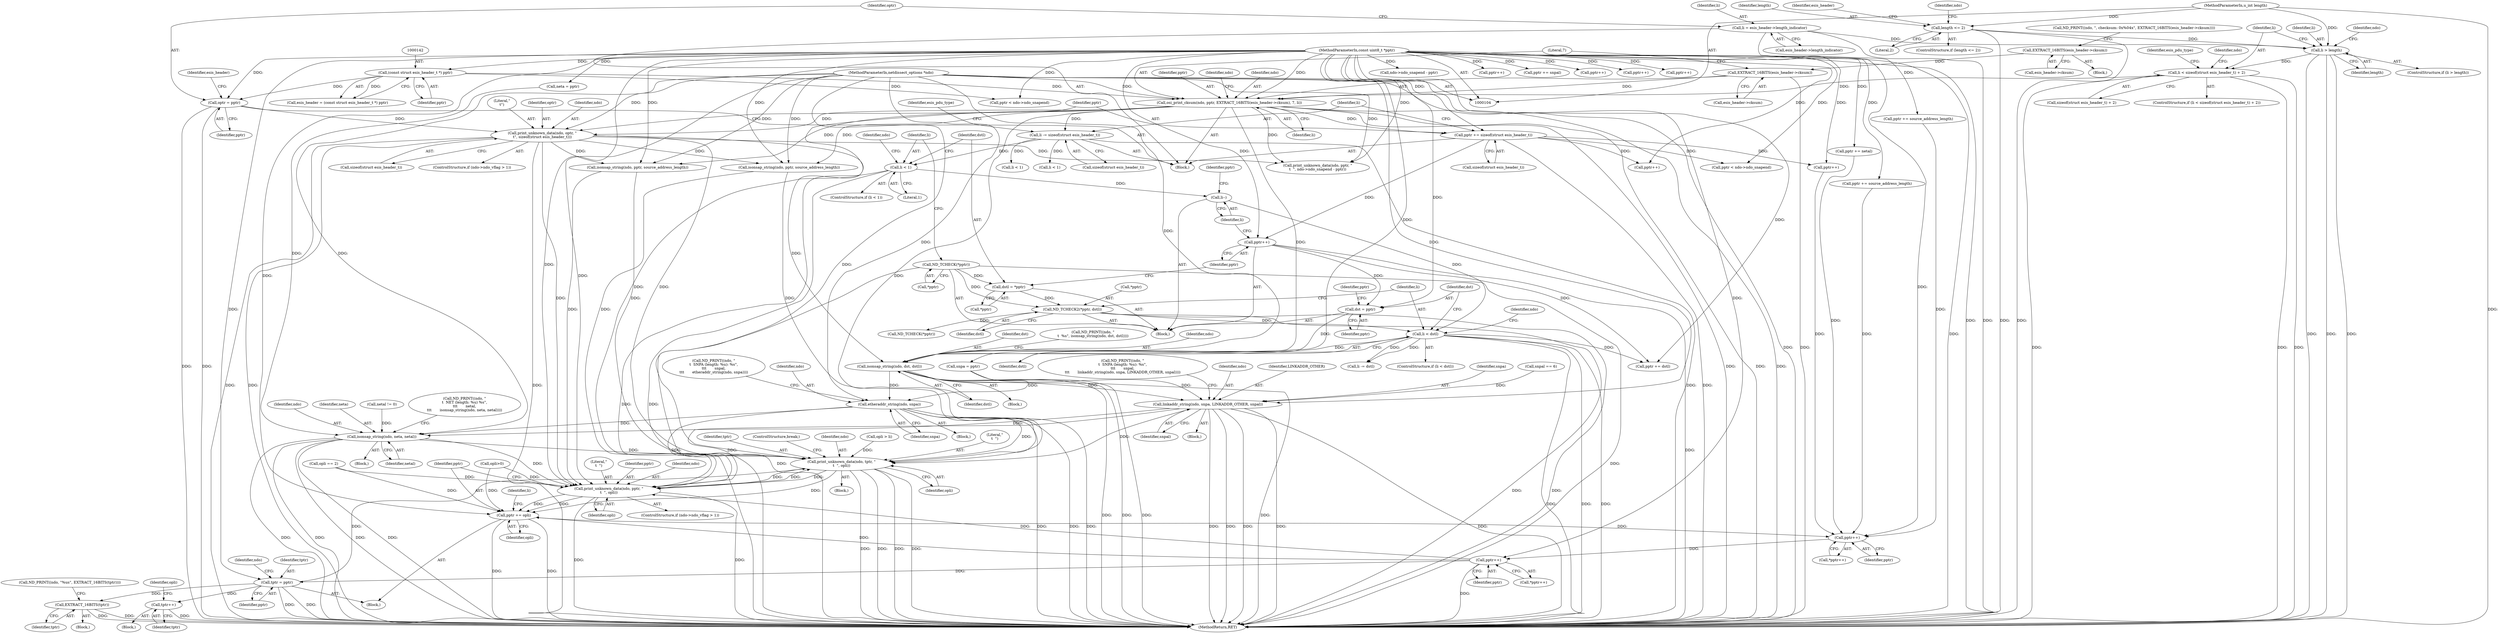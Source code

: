 digraph "0_tcpdump_c177cb3800a9a68d79b2812f0ffcb9479abd6eb8@pointer" {
"1000410" [label="(Call,isonsap_string(ndo, dst, dstl))"];
"1000310" [label="(Call,osi_print_cksum(ndo, pptr, EXTRACT_16BITS(esis_header->cksum), 7, li))"];
"1000105" [label="(MethodParameterIn,netdissect_options *ndo)"];
"1000106" [label="(MethodParameterIn,const uint8_t *pptr)"];
"1000141" [label="(Call,(const struct esis_header_t *) pptr)"];
"1000313" [label="(Call,EXTRACT_16BITS(esis_header->cksum))"];
"1000306" [label="(Call,EXTRACT_16BITS(esis_header->cksum))"];
"1000202" [label="(Call,li < sizeof(struct esis_header_t) + 2)"];
"1000188" [label="(Call,li > length)"];
"1000147" [label="(Call,li = esis_header->length_indicator)"];
"1000125" [label="(Call,length <= 2)"];
"1000107" [label="(MethodParameterIn,u_int length)"];
"1000336" [label="(Call,print_unknown_data(ndo, optr, \"\n\t\", sizeof(struct esis_header_t)))"];
"1000152" [label="(Call,optr = pptr)"];
"1000396" [label="(Call,dst = pptr)"];
"1000378" [label="(Call,pptr++)"];
"1000342" [label="(Call,pptr += sizeof(struct esis_header_t))"];
"1000387" [label="(Call,li < dstl)"];
"1000380" [label="(Call,li--)"];
"1000365" [label="(Call,li < 1)"];
"1000346" [label="(Call,li -= sizeof(struct esis_header_t))"];
"1000382" [label="(Call,ND_TCHECK2(*pptr, dstl))"];
"1000361" [label="(Call,ND_TCHECK(*pptr))"];
"1000374" [label="(Call,dstl = *pptr)"];
"1000511" [label="(Call,etheraddr_string(ndo, snpa))"];
"1000538" [label="(Call,isonsap_string(ndo, neta, netal))"];
"1000843" [label="(Call,print_unknown_data(ndo, tptr, \"\n\t  \", opli))"];
"1000855" [label="(Call,print_unknown_data(ndo, pptr, \"\n\t  \", opli))"];
"1000860" [label="(Call,pptr += opli)"];
"1000735" [label="(Call,pptr++)"];
"1000740" [label="(Call,pptr++)"];
"1000760" [label="(Call,tptr = pptr)"];
"1000794" [label="(Call,EXTRACT_16BITS(tptr))"];
"1000832" [label="(Call,tptr++)"];
"1000522" [label="(Call,linkaddr_string(ndo, snpa, LINKADDR_OTHER, snpal))"];
"1000449" [label="(Call,snpa = pptr)"];
"1000736" [label="(Identifier,pptr)"];
"1000143" [label="(Identifier,pptr)"];
"1000491" [label="(Call,neta = pptr)"];
"1000789" [label="(Call,ND_PRINT((ndo, \"%us\", EXTRACT_16BITS(tptr))))"];
"1000141" [label="(Call,(const struct esis_header_t *) pptr)"];
"1000765" [label="(Identifier,ndo)"];
"1000362" [label="(Call,*pptr)"];
"1000704" [label="(Call,ndo->ndo_snapend - pptr)"];
"1000413" [label="(Identifier,dstl)"];
"1000194" [label="(Identifier,ndo)"];
"1000140" [label="(Identifier,esis_header)"];
"1000858" [label="(Literal,\"\n\t  \")"];
"1000190" [label="(Identifier,length)"];
"1000431" [label="(Call,pptr++)"];
"1000761" [label="(Identifier,tptr)"];
"1000374" [label="(Call,dstl = *pptr)"];
"1000312" [label="(Identifier,pptr)"];
"1000849" [label="(ControlStructure,if (ndo->ndo_vflag > 1))"];
"1000795" [label="(Identifier,tptr)"];
"1000107" [label="(MethodParameterIn,u_int length)"];
"1000203" [label="(Identifier,li)"];
"1000382" [label="(Call,ND_TCHECK2(*pptr, dstl))"];
"1000414" [label="(Call,ND_TCHECK(*pptr))"];
"1000511" [label="(Call,etheraddr_string(ndo, snpa))"];
"1000347" [label="(Identifier,li)"];
"1000538" [label="(Call,isonsap_string(ndo, neta, netal))"];
"1000361" [label="(Call,ND_TCHECK(*pptr))"];
"1000376" [label="(Call,*pptr)"];
"1000714" [label="(Block,)"];
"1000531" [label="(Call,ND_PRINT((ndo, \"\n\t  NET (length: %u) %s\",\n\t\t\t       netal,\n\t\t\t       isonsap_string(ndo, neta, netal))))"];
"1000187" [label="(ControlStructure,if (li > length))"];
"1000336" [label="(Call,print_unknown_data(ndo, optr, \"\n\t\", sizeof(struct esis_header_t)))"];
"1000127" [label="(Literal,2)"];
"1000387" [label="(Call,li < dstl)"];
"1000402" [label="(Call,li -= dstl)"];
"1000343" [label="(Identifier,pptr)"];
"1000351" [label="(Identifier,esis_pdu_type)"];
"1000861" [label="(Identifier,pptr)"];
"1000393" [label="(Identifier,ndo)"];
"1000700" [label="(Call,print_unknown_data(ndo, pptr, \"\n\t  \", ndo->ndo_snapend - pptr))"];
"1000622" [label="(Call,pptr += source_address_length)"];
"1000857" [label="(Identifier,pptr)"];
"1000410" [label="(Call,isonsap_string(ndo, dst, dstl))"];
"1000695" [label="(Call,pptr < ndo->ndo_snapend)"];
"1000412" [label="(Identifier,dst)"];
"1000536" [label="(Block,)"];
"1000548" [label="(Call,li < 1)"];
"1000379" [label="(Identifier,pptr)"];
"1000740" [label="(Call,pptr++)"];
"1000364" [label="(ControlStructure,if (li < 1))"];
"1000522" [label="(Call,linkaddr_string(ndo, snpa, LINKADDR_OTHER, snpal))"];
"1000524" [label="(Identifier,snpa)"];
"1000804" [label="(Call,opli>0)"];
"1000131" [label="(Identifier,ndo)"];
"1000494" [label="(Call,pptr += netal)"];
"1000398" [label="(Identifier,pptr)"];
"1000340" [label="(Call,sizeof(struct esis_header_t))"];
"1000317" [label="(Literal,7)"];
"1000845" [label="(Identifier,tptr)"];
"1000807" [label="(Block,)"];
"1000385" [label="(Identifier,dstl)"];
"1000304" [label="(Block,)"];
"1000399" [label="(Call,pptr += dstl)"];
"1000735" [label="(Call,pptr++)"];
"1000337" [label="(Identifier,ndo)"];
"1000862" [label="(Identifier,opli)"];
"1000539" [label="(Identifier,ndo)"];
"1000739" [label="(Call,*pptr++)"];
"1000832" [label="(Call,tptr++)"];
"1000126" [label="(Identifier,length)"];
"1000513" [label="(Identifier,snpa)"];
"1000106" [label="(MethodParameterIn,const uint8_t *pptr)"];
"1000856" [label="(Identifier,ndo)"];
"1000501" [label="(Call,snpal == 6)"];
"1000452" [label="(Call,pptr += snpal)"];
"1000679" [label="(Call,pptr += source_address_length)"];
"1000148" [label="(Identifier,li)"];
"1000381" [label="(Identifier,li)"];
"1000314" [label="(Call,esis_header->cksum)"];
"1000227" [label="(Call,pptr++)"];
"1000386" [label="(ControlStructure,if (li < dstl))"];
"1000389" [label="(Identifier,dstl)"];
"1000847" [label="(Identifier,opli)"];
"1000154" [label="(Identifier,pptr)"];
"1000365" [label="(Call,li < 1)"];
"1000475" [label="(Call,pptr++)"];
"1000540" [label="(Identifier,neta)"];
"1000833" [label="(Identifier,tptr)"];
"1000541" [label="(Identifier,netal)"];
"1000307" [label="(Call,esis_header->cksum)"];
"1000384" [label="(Identifier,pptr)"];
"1000762" [label="(Identifier,pptr)"];
"1000371" [label="(Identifier,ndo)"];
"1000848" [label="(ControlStructure,break;)"];
"1000375" [label="(Identifier,dstl)"];
"1000342" [label="(Call,pptr += sizeof(struct esis_header_t))"];
"1000231" [label="(Identifier,esis_pdu_type)"];
"1000778" [label="(Block,)"];
"1000405" [label="(Call,ND_PRINT((ndo, \"\n\t  %s\", isonsap_string(ndo, dst, dstl))))"];
"1000380" [label="(Call,li--)"];
"1000526" [label="(Identifier,snpal)"];
"1000346" [label="(Call,li -= sizeof(struct esis_header_t))"];
"1000378" [label="(Call,pptr++)"];
"1000204" [label="(Call,sizeof(struct esis_header_t) + 2)"];
"1000781" [label="(Call,opli == 2)"];
"1000411" [label="(Identifier,ndo)"];
"1000313" [label="(Call,EXTRACT_16BITS(esis_header->cksum))"];
"1000509" [label="(Block,)"];
"1000125" [label="(Call,length <= 2)"];
"1000344" [label="(Call,sizeof(struct esis_header_t))"];
"1000189" [label="(Identifier,li)"];
"1000147" [label="(Call,li = esis_header->length_indicator)"];
"1000301" [label="(Call,ND_PRINT((ndo, \", checksum: 0x%04x\", EXTRACT_16BITS(esis_header->cksum))))"];
"1000400" [label="(Identifier,pptr)"];
"1000339" [label="(Literal,\"\n\t\")"];
"1000844" [label="(Identifier,ndo)"];
"1000520" [label="(Block,)"];
"1000330" [label="(ControlStructure,if (ndo->ndo_vflag > 1))"];
"1000158" [label="(Identifier,esis_header)"];
"1000792" [label="(Block,)"];
"1000202" [label="(Call,li < sizeof(struct esis_header_t) + 2)"];
"1000338" [label="(Identifier,optr)"];
"1000201" [label="(ControlStructure,if (li < sizeof(struct esis_header_t) + 2))"];
"1000211" [label="(Identifier,ndo)"];
"1000383" [label="(Call,*pptr)"];
"1000528" [label="(Call,netal != 0)"];
"1000408" [label="(Block,)"];
"1000712" [label="(Identifier,li)"];
"1000321" [label="(Identifier,ndo)"];
"1000515" [label="(Call,ND_PRINT((ndo, \"\n\t  SNPA (length: %u): %s\",\n\t\t\t       snpal,\n\t\t\t       linkaddr_string(ndo, snpa, LINKADDR_OTHER, snpal))))"];
"1000741" [label="(Identifier,pptr)"];
"1000618" [label="(Call,isonsap_string(ndo, pptr, source_address_length))"];
"1000835" [label="(Identifier,opli)"];
"1000105" [label="(MethodParameterIn,netdissect_options *ndo)"];
"1000512" [label="(Identifier,ndo)"];
"1000318" [label="(Identifier,li)"];
"1000794" [label="(Call,EXTRACT_16BITS(tptr))"];
"1000216" [label="(Call,pptr < ndo->ndo_snapend)"];
"1000367" [label="(Literal,1)"];
"1000139" [label="(Call,esis_header = (const struct esis_header_t *) pptr)"];
"1000523" [label="(Identifier,ndo)"];
"1000153" [label="(Identifier,optr)"];
"1000637" [label="(Call,li < 1)"];
"1000675" [label="(Call,isonsap_string(ndo, pptr, source_address_length))"];
"1000746" [label="(Call,opli > li)"];
"1000859" [label="(Identifier,opli)"];
"1000843" [label="(Call,print_unknown_data(ndo, tptr, \"\n\t  \", opli))"];
"1000504" [label="(Call,ND_PRINT((ndo, \"\n\t  SNPA (length: %u): %s\",\n\t\t\t       snpal,\n\t\t\t       etheraddr_string(ndo, snpa))))"];
"1000311" [label="(Identifier,ndo)"];
"1000310" [label="(Call,osi_print_cksum(ndo, pptr, EXTRACT_16BITS(esis_header->cksum), 7, li))"];
"1000397" [label="(Identifier,dst)"];
"1000561" [label="(Call,pptr++)"];
"1000846" [label="(Literal,\"\n\t  \")"];
"1000152" [label="(Call,optr = pptr)"];
"1000593" [label="(Call,pptr++)"];
"1000734" [label="(Call,*pptr++)"];
"1000388" [label="(Identifier,li)"];
"1000760" [label="(Call,tptr = pptr)"];
"1000396" [label="(Call,dst = pptr)"];
"1000108" [label="(Block,)"];
"1000149" [label="(Call,esis_header->length_indicator)"];
"1000860" [label="(Call,pptr += opli)"];
"1000124" [label="(ControlStructure,if (length <= 2))"];
"1000348" [label="(Call,sizeof(struct esis_header_t))"];
"1000650" [label="(Call,pptr++)"];
"1000306" [label="(Call,EXTRACT_16BITS(esis_header->cksum))"];
"1000865" [label="(MethodReturn,RET)"];
"1000188" [label="(Call,li > length)"];
"1000855" [label="(Call,print_unknown_data(ndo, pptr, \"\n\t  \", opli))"];
"1000354" [label="(Block,)"];
"1000525" [label="(Identifier,LINKADDR_OTHER)"];
"1000366" [label="(Identifier,li)"];
"1000410" -> "1000408"  [label="AST: "];
"1000410" -> "1000413"  [label="CFG: "];
"1000411" -> "1000410"  [label="AST: "];
"1000412" -> "1000410"  [label="AST: "];
"1000413" -> "1000410"  [label="AST: "];
"1000405" -> "1000410"  [label="CFG: "];
"1000410" -> "1000865"  [label="DDG: "];
"1000410" -> "1000865"  [label="DDG: "];
"1000410" -> "1000865"  [label="DDG: "];
"1000410" -> "1000865"  [label="DDG: "];
"1000310" -> "1000410"  [label="DDG: "];
"1000336" -> "1000410"  [label="DDG: "];
"1000105" -> "1000410"  [label="DDG: "];
"1000396" -> "1000410"  [label="DDG: "];
"1000387" -> "1000410"  [label="DDG: "];
"1000410" -> "1000511"  [label="DDG: "];
"1000410" -> "1000522"  [label="DDG: "];
"1000310" -> "1000108"  [label="AST: "];
"1000310" -> "1000318"  [label="CFG: "];
"1000311" -> "1000310"  [label="AST: "];
"1000312" -> "1000310"  [label="AST: "];
"1000313" -> "1000310"  [label="AST: "];
"1000317" -> "1000310"  [label="AST: "];
"1000318" -> "1000310"  [label="AST: "];
"1000321" -> "1000310"  [label="CFG: "];
"1000310" -> "1000865"  [label="DDG: "];
"1000310" -> "1000865"  [label="DDG: "];
"1000310" -> "1000865"  [label="DDG: "];
"1000105" -> "1000310"  [label="DDG: "];
"1000106" -> "1000310"  [label="DDG: "];
"1000141" -> "1000310"  [label="DDG: "];
"1000313" -> "1000310"  [label="DDG: "];
"1000202" -> "1000310"  [label="DDG: "];
"1000310" -> "1000336"  [label="DDG: "];
"1000310" -> "1000342"  [label="DDG: "];
"1000310" -> "1000346"  [label="DDG: "];
"1000310" -> "1000618"  [label="DDG: "];
"1000310" -> "1000675"  [label="DDG: "];
"1000310" -> "1000700"  [label="DDG: "];
"1000310" -> "1000843"  [label="DDG: "];
"1000310" -> "1000855"  [label="DDG: "];
"1000105" -> "1000104"  [label="AST: "];
"1000105" -> "1000865"  [label="DDG: "];
"1000105" -> "1000336"  [label="DDG: "];
"1000105" -> "1000511"  [label="DDG: "];
"1000105" -> "1000522"  [label="DDG: "];
"1000105" -> "1000538"  [label="DDG: "];
"1000105" -> "1000618"  [label="DDG: "];
"1000105" -> "1000675"  [label="DDG: "];
"1000105" -> "1000700"  [label="DDG: "];
"1000105" -> "1000843"  [label="DDG: "];
"1000105" -> "1000855"  [label="DDG: "];
"1000106" -> "1000104"  [label="AST: "];
"1000106" -> "1000865"  [label="DDG: "];
"1000106" -> "1000141"  [label="DDG: "];
"1000106" -> "1000152"  [label="DDG: "];
"1000106" -> "1000216"  [label="DDG: "];
"1000106" -> "1000227"  [label="DDG: "];
"1000106" -> "1000342"  [label="DDG: "];
"1000106" -> "1000378"  [label="DDG: "];
"1000106" -> "1000396"  [label="DDG: "];
"1000106" -> "1000399"  [label="DDG: "];
"1000106" -> "1000431"  [label="DDG: "];
"1000106" -> "1000449"  [label="DDG: "];
"1000106" -> "1000452"  [label="DDG: "];
"1000106" -> "1000475"  [label="DDG: "];
"1000106" -> "1000491"  [label="DDG: "];
"1000106" -> "1000494"  [label="DDG: "];
"1000106" -> "1000561"  [label="DDG: "];
"1000106" -> "1000593"  [label="DDG: "];
"1000106" -> "1000618"  [label="DDG: "];
"1000106" -> "1000622"  [label="DDG: "];
"1000106" -> "1000650"  [label="DDG: "];
"1000106" -> "1000675"  [label="DDG: "];
"1000106" -> "1000679"  [label="DDG: "];
"1000106" -> "1000695"  [label="DDG: "];
"1000106" -> "1000700"  [label="DDG: "];
"1000106" -> "1000704"  [label="DDG: "];
"1000106" -> "1000735"  [label="DDG: "];
"1000106" -> "1000740"  [label="DDG: "];
"1000106" -> "1000760"  [label="DDG: "];
"1000106" -> "1000855"  [label="DDG: "];
"1000106" -> "1000860"  [label="DDG: "];
"1000141" -> "1000139"  [label="AST: "];
"1000141" -> "1000143"  [label="CFG: "];
"1000142" -> "1000141"  [label="AST: "];
"1000143" -> "1000141"  [label="AST: "];
"1000139" -> "1000141"  [label="CFG: "];
"1000141" -> "1000139"  [label="DDG: "];
"1000141" -> "1000152"  [label="DDG: "];
"1000141" -> "1000216"  [label="DDG: "];
"1000313" -> "1000314"  [label="CFG: "];
"1000314" -> "1000313"  [label="AST: "];
"1000317" -> "1000313"  [label="CFG: "];
"1000313" -> "1000865"  [label="DDG: "];
"1000306" -> "1000313"  [label="DDG: "];
"1000306" -> "1000304"  [label="AST: "];
"1000306" -> "1000307"  [label="CFG: "];
"1000307" -> "1000306"  [label="AST: "];
"1000301" -> "1000306"  [label="CFG: "];
"1000202" -> "1000201"  [label="AST: "];
"1000202" -> "1000204"  [label="CFG: "];
"1000203" -> "1000202"  [label="AST: "];
"1000204" -> "1000202"  [label="AST: "];
"1000211" -> "1000202"  [label="CFG: "];
"1000231" -> "1000202"  [label="CFG: "];
"1000202" -> "1000865"  [label="DDG: "];
"1000202" -> "1000865"  [label="DDG: "];
"1000202" -> "1000865"  [label="DDG: "];
"1000188" -> "1000202"  [label="DDG: "];
"1000188" -> "1000187"  [label="AST: "];
"1000188" -> "1000190"  [label="CFG: "];
"1000189" -> "1000188"  [label="AST: "];
"1000190" -> "1000188"  [label="AST: "];
"1000194" -> "1000188"  [label="CFG: "];
"1000203" -> "1000188"  [label="CFG: "];
"1000188" -> "1000865"  [label="DDG: "];
"1000188" -> "1000865"  [label="DDG: "];
"1000188" -> "1000865"  [label="DDG: "];
"1000147" -> "1000188"  [label="DDG: "];
"1000125" -> "1000188"  [label="DDG: "];
"1000107" -> "1000188"  [label="DDG: "];
"1000147" -> "1000108"  [label="AST: "];
"1000147" -> "1000149"  [label="CFG: "];
"1000148" -> "1000147"  [label="AST: "];
"1000149" -> "1000147"  [label="AST: "];
"1000153" -> "1000147"  [label="CFG: "];
"1000147" -> "1000865"  [label="DDG: "];
"1000147" -> "1000865"  [label="DDG: "];
"1000125" -> "1000124"  [label="AST: "];
"1000125" -> "1000127"  [label="CFG: "];
"1000126" -> "1000125"  [label="AST: "];
"1000127" -> "1000125"  [label="AST: "];
"1000131" -> "1000125"  [label="CFG: "];
"1000140" -> "1000125"  [label="CFG: "];
"1000125" -> "1000865"  [label="DDG: "];
"1000125" -> "1000865"  [label="DDG: "];
"1000107" -> "1000125"  [label="DDG: "];
"1000107" -> "1000104"  [label="AST: "];
"1000107" -> "1000865"  [label="DDG: "];
"1000336" -> "1000330"  [label="AST: "];
"1000336" -> "1000340"  [label="CFG: "];
"1000337" -> "1000336"  [label="AST: "];
"1000338" -> "1000336"  [label="AST: "];
"1000339" -> "1000336"  [label="AST: "];
"1000340" -> "1000336"  [label="AST: "];
"1000343" -> "1000336"  [label="CFG: "];
"1000336" -> "1000865"  [label="DDG: "];
"1000336" -> "1000865"  [label="DDG: "];
"1000336" -> "1000865"  [label="DDG: "];
"1000152" -> "1000336"  [label="DDG: "];
"1000336" -> "1000618"  [label="DDG: "];
"1000336" -> "1000675"  [label="DDG: "];
"1000336" -> "1000700"  [label="DDG: "];
"1000336" -> "1000843"  [label="DDG: "];
"1000336" -> "1000855"  [label="DDG: "];
"1000152" -> "1000108"  [label="AST: "];
"1000152" -> "1000154"  [label="CFG: "];
"1000153" -> "1000152"  [label="AST: "];
"1000154" -> "1000152"  [label="AST: "];
"1000158" -> "1000152"  [label="CFG: "];
"1000152" -> "1000865"  [label="DDG: "];
"1000152" -> "1000865"  [label="DDG: "];
"1000396" -> "1000354"  [label="AST: "];
"1000396" -> "1000398"  [label="CFG: "];
"1000397" -> "1000396"  [label="AST: "];
"1000398" -> "1000396"  [label="AST: "];
"1000400" -> "1000396"  [label="CFG: "];
"1000378" -> "1000396"  [label="DDG: "];
"1000378" -> "1000354"  [label="AST: "];
"1000378" -> "1000379"  [label="CFG: "];
"1000379" -> "1000378"  [label="AST: "];
"1000381" -> "1000378"  [label="CFG: "];
"1000378" -> "1000865"  [label="DDG: "];
"1000342" -> "1000378"  [label="DDG: "];
"1000378" -> "1000399"  [label="DDG: "];
"1000342" -> "1000108"  [label="AST: "];
"1000342" -> "1000344"  [label="CFG: "];
"1000343" -> "1000342"  [label="AST: "];
"1000344" -> "1000342"  [label="AST: "];
"1000347" -> "1000342"  [label="CFG: "];
"1000342" -> "1000865"  [label="DDG: "];
"1000342" -> "1000561"  [label="DDG: "];
"1000342" -> "1000650"  [label="DDG: "];
"1000342" -> "1000695"  [label="DDG: "];
"1000387" -> "1000386"  [label="AST: "];
"1000387" -> "1000389"  [label="CFG: "];
"1000388" -> "1000387"  [label="AST: "];
"1000389" -> "1000387"  [label="AST: "];
"1000393" -> "1000387"  [label="CFG: "];
"1000397" -> "1000387"  [label="CFG: "];
"1000387" -> "1000865"  [label="DDG: "];
"1000387" -> "1000865"  [label="DDG: "];
"1000387" -> "1000865"  [label="DDG: "];
"1000380" -> "1000387"  [label="DDG: "];
"1000382" -> "1000387"  [label="DDG: "];
"1000387" -> "1000399"  [label="DDG: "];
"1000387" -> "1000402"  [label="DDG: "];
"1000387" -> "1000402"  [label="DDG: "];
"1000380" -> "1000354"  [label="AST: "];
"1000380" -> "1000381"  [label="CFG: "];
"1000381" -> "1000380"  [label="AST: "];
"1000384" -> "1000380"  [label="CFG: "];
"1000365" -> "1000380"  [label="DDG: "];
"1000365" -> "1000364"  [label="AST: "];
"1000365" -> "1000367"  [label="CFG: "];
"1000366" -> "1000365"  [label="AST: "];
"1000367" -> "1000365"  [label="AST: "];
"1000371" -> "1000365"  [label="CFG: "];
"1000375" -> "1000365"  [label="CFG: "];
"1000365" -> "1000865"  [label="DDG: "];
"1000365" -> "1000865"  [label="DDG: "];
"1000346" -> "1000365"  [label="DDG: "];
"1000346" -> "1000108"  [label="AST: "];
"1000346" -> "1000348"  [label="CFG: "];
"1000347" -> "1000346"  [label="AST: "];
"1000348" -> "1000346"  [label="AST: "];
"1000351" -> "1000346"  [label="CFG: "];
"1000346" -> "1000865"  [label="DDG: "];
"1000346" -> "1000548"  [label="DDG: "];
"1000346" -> "1000637"  [label="DDG: "];
"1000382" -> "1000354"  [label="AST: "];
"1000382" -> "1000385"  [label="CFG: "];
"1000383" -> "1000382"  [label="AST: "];
"1000385" -> "1000382"  [label="AST: "];
"1000388" -> "1000382"  [label="CFG: "];
"1000382" -> "1000865"  [label="DDG: "];
"1000382" -> "1000865"  [label="DDG: "];
"1000361" -> "1000382"  [label="DDG: "];
"1000374" -> "1000382"  [label="DDG: "];
"1000382" -> "1000414"  [label="DDG: "];
"1000361" -> "1000354"  [label="AST: "];
"1000361" -> "1000362"  [label="CFG: "];
"1000362" -> "1000361"  [label="AST: "];
"1000366" -> "1000361"  [label="CFG: "];
"1000361" -> "1000865"  [label="DDG: "];
"1000361" -> "1000865"  [label="DDG: "];
"1000361" -> "1000374"  [label="DDG: "];
"1000374" -> "1000354"  [label="AST: "];
"1000374" -> "1000376"  [label="CFG: "];
"1000375" -> "1000374"  [label="AST: "];
"1000376" -> "1000374"  [label="AST: "];
"1000379" -> "1000374"  [label="CFG: "];
"1000511" -> "1000509"  [label="AST: "];
"1000511" -> "1000513"  [label="CFG: "];
"1000512" -> "1000511"  [label="AST: "];
"1000513" -> "1000511"  [label="AST: "];
"1000504" -> "1000511"  [label="CFG: "];
"1000511" -> "1000865"  [label="DDG: "];
"1000511" -> "1000865"  [label="DDG: "];
"1000511" -> "1000865"  [label="DDG: "];
"1000449" -> "1000511"  [label="DDG: "];
"1000511" -> "1000538"  [label="DDG: "];
"1000511" -> "1000843"  [label="DDG: "];
"1000511" -> "1000855"  [label="DDG: "];
"1000538" -> "1000536"  [label="AST: "];
"1000538" -> "1000541"  [label="CFG: "];
"1000539" -> "1000538"  [label="AST: "];
"1000540" -> "1000538"  [label="AST: "];
"1000541" -> "1000538"  [label="AST: "];
"1000531" -> "1000538"  [label="CFG: "];
"1000538" -> "1000865"  [label="DDG: "];
"1000538" -> "1000865"  [label="DDG: "];
"1000538" -> "1000865"  [label="DDG: "];
"1000538" -> "1000865"  [label="DDG: "];
"1000522" -> "1000538"  [label="DDG: "];
"1000491" -> "1000538"  [label="DDG: "];
"1000528" -> "1000538"  [label="DDG: "];
"1000538" -> "1000843"  [label="DDG: "];
"1000538" -> "1000855"  [label="DDG: "];
"1000843" -> "1000778"  [label="AST: "];
"1000843" -> "1000847"  [label="CFG: "];
"1000844" -> "1000843"  [label="AST: "];
"1000845" -> "1000843"  [label="AST: "];
"1000846" -> "1000843"  [label="AST: "];
"1000847" -> "1000843"  [label="AST: "];
"1000848" -> "1000843"  [label="CFG: "];
"1000843" -> "1000865"  [label="DDG: "];
"1000843" -> "1000865"  [label="DDG: "];
"1000843" -> "1000865"  [label="DDG: "];
"1000843" -> "1000865"  [label="DDG: "];
"1000675" -> "1000843"  [label="DDG: "];
"1000855" -> "1000843"  [label="DDG: "];
"1000522" -> "1000843"  [label="DDG: "];
"1000618" -> "1000843"  [label="DDG: "];
"1000760" -> "1000843"  [label="DDG: "];
"1000746" -> "1000843"  [label="DDG: "];
"1000843" -> "1000855"  [label="DDG: "];
"1000843" -> "1000855"  [label="DDG: "];
"1000843" -> "1000860"  [label="DDG: "];
"1000855" -> "1000849"  [label="AST: "];
"1000855" -> "1000859"  [label="CFG: "];
"1000856" -> "1000855"  [label="AST: "];
"1000857" -> "1000855"  [label="AST: "];
"1000858" -> "1000855"  [label="AST: "];
"1000859" -> "1000855"  [label="AST: "];
"1000861" -> "1000855"  [label="CFG: "];
"1000855" -> "1000865"  [label="DDG: "];
"1000855" -> "1000865"  [label="DDG: "];
"1000675" -> "1000855"  [label="DDG: "];
"1000522" -> "1000855"  [label="DDG: "];
"1000618" -> "1000855"  [label="DDG: "];
"1000740" -> "1000855"  [label="DDG: "];
"1000804" -> "1000855"  [label="DDG: "];
"1000781" -> "1000855"  [label="DDG: "];
"1000855" -> "1000860"  [label="DDG: "];
"1000855" -> "1000860"  [label="DDG: "];
"1000860" -> "1000714"  [label="AST: "];
"1000860" -> "1000862"  [label="CFG: "];
"1000861" -> "1000860"  [label="AST: "];
"1000862" -> "1000860"  [label="AST: "];
"1000712" -> "1000860"  [label="CFG: "];
"1000860" -> "1000865"  [label="DDG: "];
"1000860" -> "1000865"  [label="DDG: "];
"1000860" -> "1000735"  [label="DDG: "];
"1000804" -> "1000860"  [label="DDG: "];
"1000781" -> "1000860"  [label="DDG: "];
"1000740" -> "1000860"  [label="DDG: "];
"1000735" -> "1000734"  [label="AST: "];
"1000735" -> "1000736"  [label="CFG: "];
"1000736" -> "1000735"  [label="AST: "];
"1000734" -> "1000735"  [label="CFG: "];
"1000622" -> "1000735"  [label="DDG: "];
"1000561" -> "1000735"  [label="DDG: "];
"1000679" -> "1000735"  [label="DDG: "];
"1000494" -> "1000735"  [label="DDG: "];
"1000735" -> "1000740"  [label="DDG: "];
"1000740" -> "1000739"  [label="AST: "];
"1000740" -> "1000741"  [label="CFG: "];
"1000741" -> "1000740"  [label="AST: "];
"1000739" -> "1000740"  [label="CFG: "];
"1000740" -> "1000865"  [label="DDG: "];
"1000740" -> "1000760"  [label="DDG: "];
"1000760" -> "1000714"  [label="AST: "];
"1000760" -> "1000762"  [label="CFG: "];
"1000761" -> "1000760"  [label="AST: "];
"1000762" -> "1000760"  [label="AST: "];
"1000765" -> "1000760"  [label="CFG: "];
"1000760" -> "1000865"  [label="DDG: "];
"1000760" -> "1000865"  [label="DDG: "];
"1000760" -> "1000794"  [label="DDG: "];
"1000760" -> "1000832"  [label="DDG: "];
"1000794" -> "1000792"  [label="AST: "];
"1000794" -> "1000795"  [label="CFG: "];
"1000795" -> "1000794"  [label="AST: "];
"1000789" -> "1000794"  [label="CFG: "];
"1000794" -> "1000865"  [label="DDG: "];
"1000794" -> "1000865"  [label="DDG: "];
"1000832" -> "1000807"  [label="AST: "];
"1000832" -> "1000833"  [label="CFG: "];
"1000833" -> "1000832"  [label="AST: "];
"1000835" -> "1000832"  [label="CFG: "];
"1000832" -> "1000865"  [label="DDG: "];
"1000522" -> "1000520"  [label="AST: "];
"1000522" -> "1000526"  [label="CFG: "];
"1000523" -> "1000522"  [label="AST: "];
"1000524" -> "1000522"  [label="AST: "];
"1000525" -> "1000522"  [label="AST: "];
"1000526" -> "1000522"  [label="AST: "];
"1000515" -> "1000522"  [label="CFG: "];
"1000522" -> "1000865"  [label="DDG: "];
"1000522" -> "1000865"  [label="DDG: "];
"1000522" -> "1000865"  [label="DDG: "];
"1000522" -> "1000865"  [label="DDG: "];
"1000522" -> "1000865"  [label="DDG: "];
"1000449" -> "1000522"  [label="DDG: "];
"1000501" -> "1000522"  [label="DDG: "];
}
